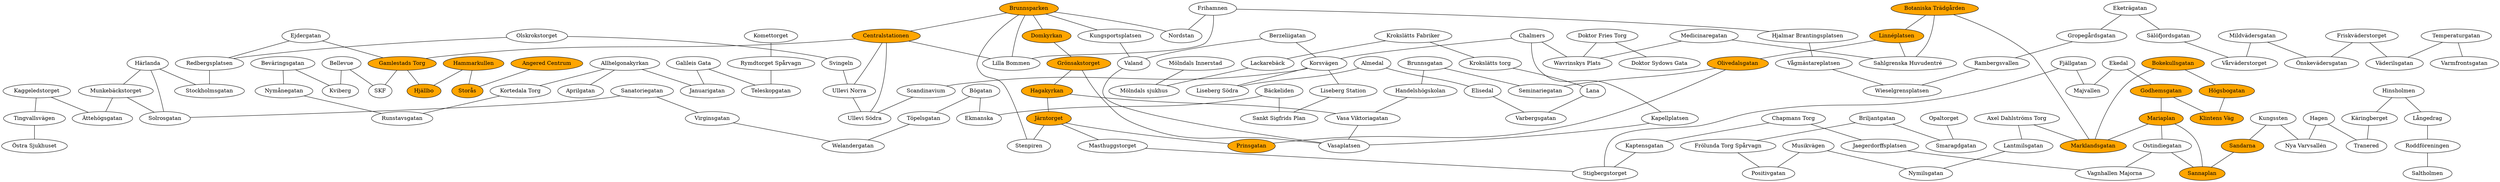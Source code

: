 graph mygraph {
	"Östra Sjukhuset" [fillcolor=white style=filled]
	"Tingvallsvägen" [fillcolor=white style=filled]
	Kaggeledstorget [fillcolor=white style=filled]
	"Ättehögsgatan" [fillcolor=white style=filled]
	"Munkebäckstorget" [fillcolor=white style=filled]
	"Härlanda" [fillcolor=white style=filled]
	Stockholmsgatan [fillcolor=white style=filled]
	Redbergsplatsen [fillcolor=white style=filled]
	Olskrokstorget [fillcolor=white style=filled]
	Svingeln [fillcolor=white style=filled]
	"Ullevi Norra" [fillcolor=white style=filled]
	Centralstationen [fillcolor=orange style=filled]
	Brunnsparken [fillcolor=orange style=filled]
	Stenpiren [fillcolor=white style=filled]
	"Järntorget" [fillcolor=orange style=filled]
	Prinsgatan [fillcolor=orange style=filled]
	Olivedalsgatan [fillcolor=orange style=filled]
	"Linnéplatsen" [fillcolor=orange style=filled]
	"Botaniska Trädgården" [fillcolor=orange style=filled]
	Marklandsgatan [fillcolor=orange style=filled]
	"Axel Dahlströms Torg" [fillcolor=white style=filled]
	Lantmilsgatan [fillcolor=white style=filled]
	Nymilsgatan [fillcolor=white style=filled]
	"Musikvägen" [fillcolor=white style=filled]
	Positivgatan [fillcolor=white style=filled]
	"Frölunda Torg Spårvagn" [fillcolor=white style=filled]
	Briljantgatan [fillcolor=white style=filled]
	Smaragdgatan [fillcolor=white style=filled]
	Opaltorget [fillcolor=white style=filled]
	"Mölndals Innerstad" [fillcolor=white style=filled]
	"Mölndals sjukhus" [fillcolor=white style=filled]
	"Lackarebäck" [fillcolor=white style=filled]
	"Krokslätts Fabriker" [fillcolor=white style=filled]
	"Krokslätts torg" [fillcolor=white style=filled]
	Lana [fillcolor=white style=filled]
	Varbergsgatan [fillcolor=white style=filled]
	Elisedal [fillcolor=white style=filled]
	Almedal [fillcolor=white style=filled]
	"Liseberg Södra" [fillcolor=white style=filled]
	"Korsvägen" [fillcolor=white style=filled]
	Scandinavium [fillcolor=white style=filled]
	"Ullevi Södra" [fillcolor=white style=filled]
	Domkyrkan [fillcolor=orange style=filled]
	"Grönsakstorget" [fillcolor=orange style=filled]
	Vasaplatsen [fillcolor=white style=filled]
	"Vasa Viktoriagatan" [fillcolor=white style=filled]
	"Handelshögskolan" [fillcolor=white style=filled]
	Brunnsgatan [fillcolor=white style=filled]
	Seminariegatan [fillcolor=white style=filled]
	Bokekullsgatan [fillcolor=orange style=filled]
	"Högsbogatan" [fillcolor=orange style=filled]
	"Klintens Väg" [fillcolor=orange style=filled]
	Godhemsgatan [fillcolor=orange style=filled]
	Mariaplan [fillcolor=orange style=filled]
	Ostindiegatan [fillcolor=white style=filled]
	"Vagnhallen Majorna" [fillcolor=white style=filled]
	Jaegerdorffsplatsen [fillcolor=white style=filled]
	"Chapmans Torg" [fillcolor=white style=filled]
	Kaptensgatan [fillcolor=white style=filled]
	Stigbergstorget [fillcolor=white style=filled]
	Masthuggstorget [fillcolor=white style=filled]
	Hagakyrkan [fillcolor=orange style=filled]
	Valand [fillcolor=white style=filled]
	Kungsportsplatsen [fillcolor=white style=filled]
	Solrosgatan [fillcolor=white style=filled]
	Sanatoriegatan [fillcolor=white style=filled]
	Virginsgatan [fillcolor=white style=filled]
	Berzeliigatan [fillcolor=white style=filled]
	"Gamlestads Torg" [fillcolor=orange style=filled]
	"Hjällbo" [fillcolor=orange style=filled]
	Hammarkullen [fillcolor=orange style=filled]
	"Storås" [fillcolor=orange style=filled]
	"Angered Centrum" [fillcolor=orange style=filled]
	Welandergatan [fillcolor=white style=filled]
	"Töpelsgatan" [fillcolor=white style=filled]
	"Bögatan" [fillcolor=white style=filled]
	Ekmanska [fillcolor=white style=filled]
	"Bäckeliden" [fillcolor=white style=filled]
	"Sankt Sigfrids Plan" [fillcolor=white style=filled]
	"Liseberg Station" [fillcolor=white style=filled]
	"Lilla Bommen" [fillcolor=white style=filled]
	Frihamnen [fillcolor=white style=filled]
	"Hjalmar Brantingsplatsen" [fillcolor=white style=filled]
	"Vågmästareplatsen" [fillcolor=white style=filled]
	Wieselgrensplatsen [fillcolor=white style=filled]
	Rambergsvallen [fillcolor=white style=filled]
	"Gropegårdsgatan" [fillcolor=white style=filled]
	"Eketrägatan" [fillcolor=white style=filled]
	"Sälöfjordsgatan" [fillcolor=white style=filled]
	"Vårväderstorget" [fillcolor=white style=filled]
	"Mildvädersgatan" [fillcolor=white style=filled]
	"Önskevädersgatan" [fillcolor=white style=filled]
	"Friskväderstorget" [fillcolor=white style=filled]
	"Väderilsgatan" [fillcolor=white style=filled]
	Temperaturgatan [fillcolor=white style=filled]
	Varmfrontsgatan [fillcolor=white style=filled]
	Aprilgatan [fillcolor=white style=filled]
	Allhelgonakyrkan [fillcolor=white style=filled]
	"Kortedala Torg" [fillcolor=white style=filled]
	Runstavsgatan [fillcolor=white style=filled]
	"Nymånegatan" [fillcolor=white style=filled]
	"Beväringsgatan" [fillcolor=white style=filled]
	Kviberg [fillcolor=white style=filled]
	Bellevue [fillcolor=white style=filled]
	SKF [fillcolor=white style=filled]
	Ejdergatan [fillcolor=white style=filled]
	Chalmers [fillcolor=white style=filled]
	"Wavrinskys Plats" [fillcolor=white style=filled]
	Medicinaregatan [fillcolor=white style=filled]
	"Sahlgrenska Huvudentré" [fillcolor=white style=filled]
	Nordstan [fillcolor=white style=filled]
	Komettorget [fillcolor=white style=filled]
	"Rymdtorget Spårvagn" [fillcolor=white style=filled]
	Teleskopgatan [fillcolor=white style=filled]
	"Galileis Gata" [fillcolor=white style=filled]
	Januarigatan [fillcolor=white style=filled]
	Kapellplatsen [fillcolor=white style=filled]
	Sannaplan [fillcolor=orange style=filled]
	Sandarna [fillcolor=orange style=filled]
	Kungssten [fillcolor=white style=filled]
	"Doktor Sydows Gata" [fillcolor=white style=filled]
	"Doktor Fries Torg" [fillcolor=white style=filled]
	Saltholmen [fillcolor=white style=filled]
	"Roddföreningen" [fillcolor=white style=filled]
	"Långedrag" [fillcolor=white style=filled]
	Hinsholmen [fillcolor=white style=filled]
	"Käringberget" [fillcolor=white style=filled]
	Tranered [fillcolor=white style=filled]
	Hagen [fillcolor=white style=filled]
	"Nya Varvsallén" [fillcolor=white style=filled]
	Ekedal [fillcolor=white style=filled]
	Majvallen [fillcolor=white style=filled]
	"Fjällgatan" [fillcolor=white style=filled]
	Redbergsplatsen -- Stockholmsgatan
	"Mölndals Innerstad" -- "Mölndals sjukhus"
	Kapellplatsen -- Vasaplatsen
	Temperaturgatan -- Varmfrontsgatan
	"Beväringsgatan" -- "Nymånegatan"
	Kungsportsplatsen -- Valand
	Sanatoriegatan -- Virginsgatan
	"Grönsakstorget" -- Hagakyrkan
	"Mildvädersgatan" -- "Vårväderstorget"
	Bokekullsgatan -- "Högsbogatan"
	"Hjalmar Brantingsplatsen" -- "Vågmästareplatsen"
	Bellevue -- Kviberg
	Chalmers -- "Wavrinskys Plats"
	"Axel Dahlströms Torg" -- Marklandsgatan
	"Fjällgatan" -- Majvallen
	"Korsvägen" -- "Liseberg Station"
	"Käringberget" -- Tranered
	"Tingvallsvägen" -- "Östra Sjukhuset"
	Sandarna -- Sannaplan
	"Krokslätts torg" -- Lana
	"Högsbogatan" -- "Klintens Väg"
	"Musikvägen" -- Positivgatan
	Olskrokstorget -- Svingeln
	Kaptensgatan -- Stigbergstorget
	Centralstationen -- "Lilla Bommen"
	Brunnsgatan -- "Handelshögskolan"
	Centralstationen -- "Gamlestads Torg"
	Berzeliigatan -- Valand
	Olivedalsgatan -- Seminariegatan
	Kaggeledstorget -- "Ättehögsgatan"
	Hagen -- "Nya Varvsallén"
	"Krokslätts Fabriker" -- "Krokslätts torg"
	Kaggeledstorget -- "Tingvallsvägen"
	Svingeln -- "Ullevi Norra"
	Rambergsvallen -- Wieselgrensplatsen
	Chalmers -- Kapellplatsen
	"Galileis Gata" -- Januarigatan
	Scandinavium -- "Ullevi Södra"
	"Linnéplatsen" -- "Sahlgrenska Huvudentré"
	Brunnsparken -- Stenpiren
	"Musikvägen" -- Nymilsgatan
	Virginsgatan -- Welandergatan
	Medicinaregatan -- "Sahlgrenska Huvudentré"
	"Järntorget" -- Prinsgatan
	"Botaniska Trädgården" -- "Linnéplatsen"
	Brunnsgatan -- Seminariegatan
	"Linnéplatsen" -- Olivedalsgatan
	"Töpelsgatan" -- Welandergatan
	"Bögatan" -- Ekmanska
	Centralstationen -- "Ullevi Norra"
	Hagakyrkan -- "Vasa Viktoriagatan"
	Allhelgonakyrkan -- "Kortedala Torg"
	Berzeliigatan -- "Korsvägen"
	"Doktor Fries Torg" -- "Doktor Sydows Gata"
	"Munkebäckstorget" -- Solrosgatan
	"Liseberg Station" -- "Sankt Sigfrids Plan"
	"Korsvägen" -- "Liseberg Södra"
	Ekedal -- Godhemsgatan
	Kungssten -- "Nya Varvsallén"
	"Fjällgatan" -- Stigbergstorget
	"Krokslätts Fabriker" -- "Lackarebäck"
	"Rymdtorget Spårvagn" -- Teleskopgatan
	Allhelgonakyrkan -- Januarigatan
	Frihamnen -- Nordstan
	"Gamlestads Torg" -- SKF
	Valand -- Vasaplatsen
	"Bäckeliden" -- Ekmanska
	"Botaniska Trädgården" -- "Sahlgrenska Huvudentré"
	"Gropegårdsgatan" -- Rambergsvallen
	Olskrokstorget -- Redbergsplatsen
	Domkyrkan -- "Grönsakstorget"
	"Mildvädersgatan" -- "Önskevädersgatan"
	Chalmers -- "Korsvägen"
	"Lackarebäck" -- "Mölndals sjukhus"
	Ostindiegatan -- "Vagnhallen Majorna"
	Brunnsparken -- Kungsportsplatsen
	Hagen -- Tranered
	"Eketrägatan" -- "Gropegårdsgatan"
	Centralstationen -- "Ullevi Södra"
	Mariaplan -- Ostindiegatan
	"Eketrägatan" -- "Sälöfjordsgatan"
	"Handelshögskolan" -- "Vasa Viktoriagatan"
	"Grönsakstorget" -- Vasaplatsen
	Bellevue -- SKF
	Brunnsparken -- Domkyrkan
	Almedal -- "Liseberg Södra"
	Hagakyrkan -- "Järntorget"
	Ekedal -- Majvallen
	Hinsholmen -- "Långedrag"
	Lana -- Varbergsgatan
	"Galileis Gata" -- Teleskopgatan
	Frihamnen -- "Hjalmar Brantingsplatsen"
	"Nymånegatan" -- Runstavsgatan
	Brunnsparken -- "Lilla Bommen"
	"Järntorget" -- Stenpiren
	"Frölunda Torg Spårvagn" -- Positivgatan
	Hinsholmen -- "Käringberget"
	Jaegerdorffsplatsen -- "Vagnhallen Majorna"
	Godhemsgatan -- Mariaplan
	Briljantgatan -- Smaragdgatan
	"Korsvägen" -- Scandinavium
	Medicinaregatan -- "Wavrinskys Plats"
	Hammarkullen -- "Hjällbo"
	"Järntorget" -- Masthuggstorget
	"Roddföreningen" -- Saltholmen
	"Ullevi Norra" -- "Ullevi Södra"
	Ejdergatan -- Redbergsplatsen
	"Gamlestads Torg" -- "Hjällbo"
	"Botaniska Trädgården" -- Marklandsgatan
	"Chapmans Torg" -- Kaptensgatan
	Lantmilsgatan -- Nymilsgatan
	"Långedrag" -- "Roddföreningen"
	"Härlanda" -- Stockholmsgatan
	Masthuggstorget -- Stigbergstorget
	"Axel Dahlströms Torg" -- Lantmilsgatan
	"Friskväderstorget" -- "Väderilsgatan"
	Allhelgonakyrkan -- Aprilgatan
	Godhemsgatan -- "Klintens Väg"
	Elisedal -- Varbergsgatan
	Brunnsparken -- Centralstationen
	Olivedalsgatan -- Prinsgatan
	Hammarkullen -- "Storås"
	"Beväringsgatan" -- Kviberg
	"Bäckeliden" -- "Sankt Sigfrids Plan"
	Frihamnen -- "Lilla Bommen"
	Mariaplan -- Sannaplan
	Sanatoriegatan -- Solrosgatan
	Bokekullsgatan -- Marklandsgatan
	Kungssten -- Sandarna
	Briljantgatan -- "Frölunda Torg Spårvagn"
	"Vasa Viktoriagatan" -- Vasaplatsen
	Opaltorget -- Smaragdgatan
	Almedal -- Elisedal
	Brunnsparken -- Nordstan
	Temperaturgatan -- "Väderilsgatan"
	"Härlanda" -- "Munkebäckstorget"
	"Kortedala Torg" -- Runstavsgatan
	"Angered Centrum" -- "Storås"
	"Chapmans Torg" -- Jaegerdorffsplatsen
	Ostindiegatan -- Sannaplan
	"Friskväderstorget" -- "Önskevädersgatan"
	"Munkebäckstorget" -- "Ättehögsgatan"
	Ejdergatan -- "Gamlestads Torg"
	"Vågmästareplatsen" -- Wieselgrensplatsen
	"Doktor Fries Torg" -- "Wavrinskys Plats"
	Komettorget -- "Rymdtorget Spårvagn"
	Mariaplan -- Marklandsgatan
	"Härlanda" -- Solrosgatan
	"Sälöfjordsgatan" -- "Vårväderstorget"
	"Bögatan" -- "Töpelsgatan"
}
